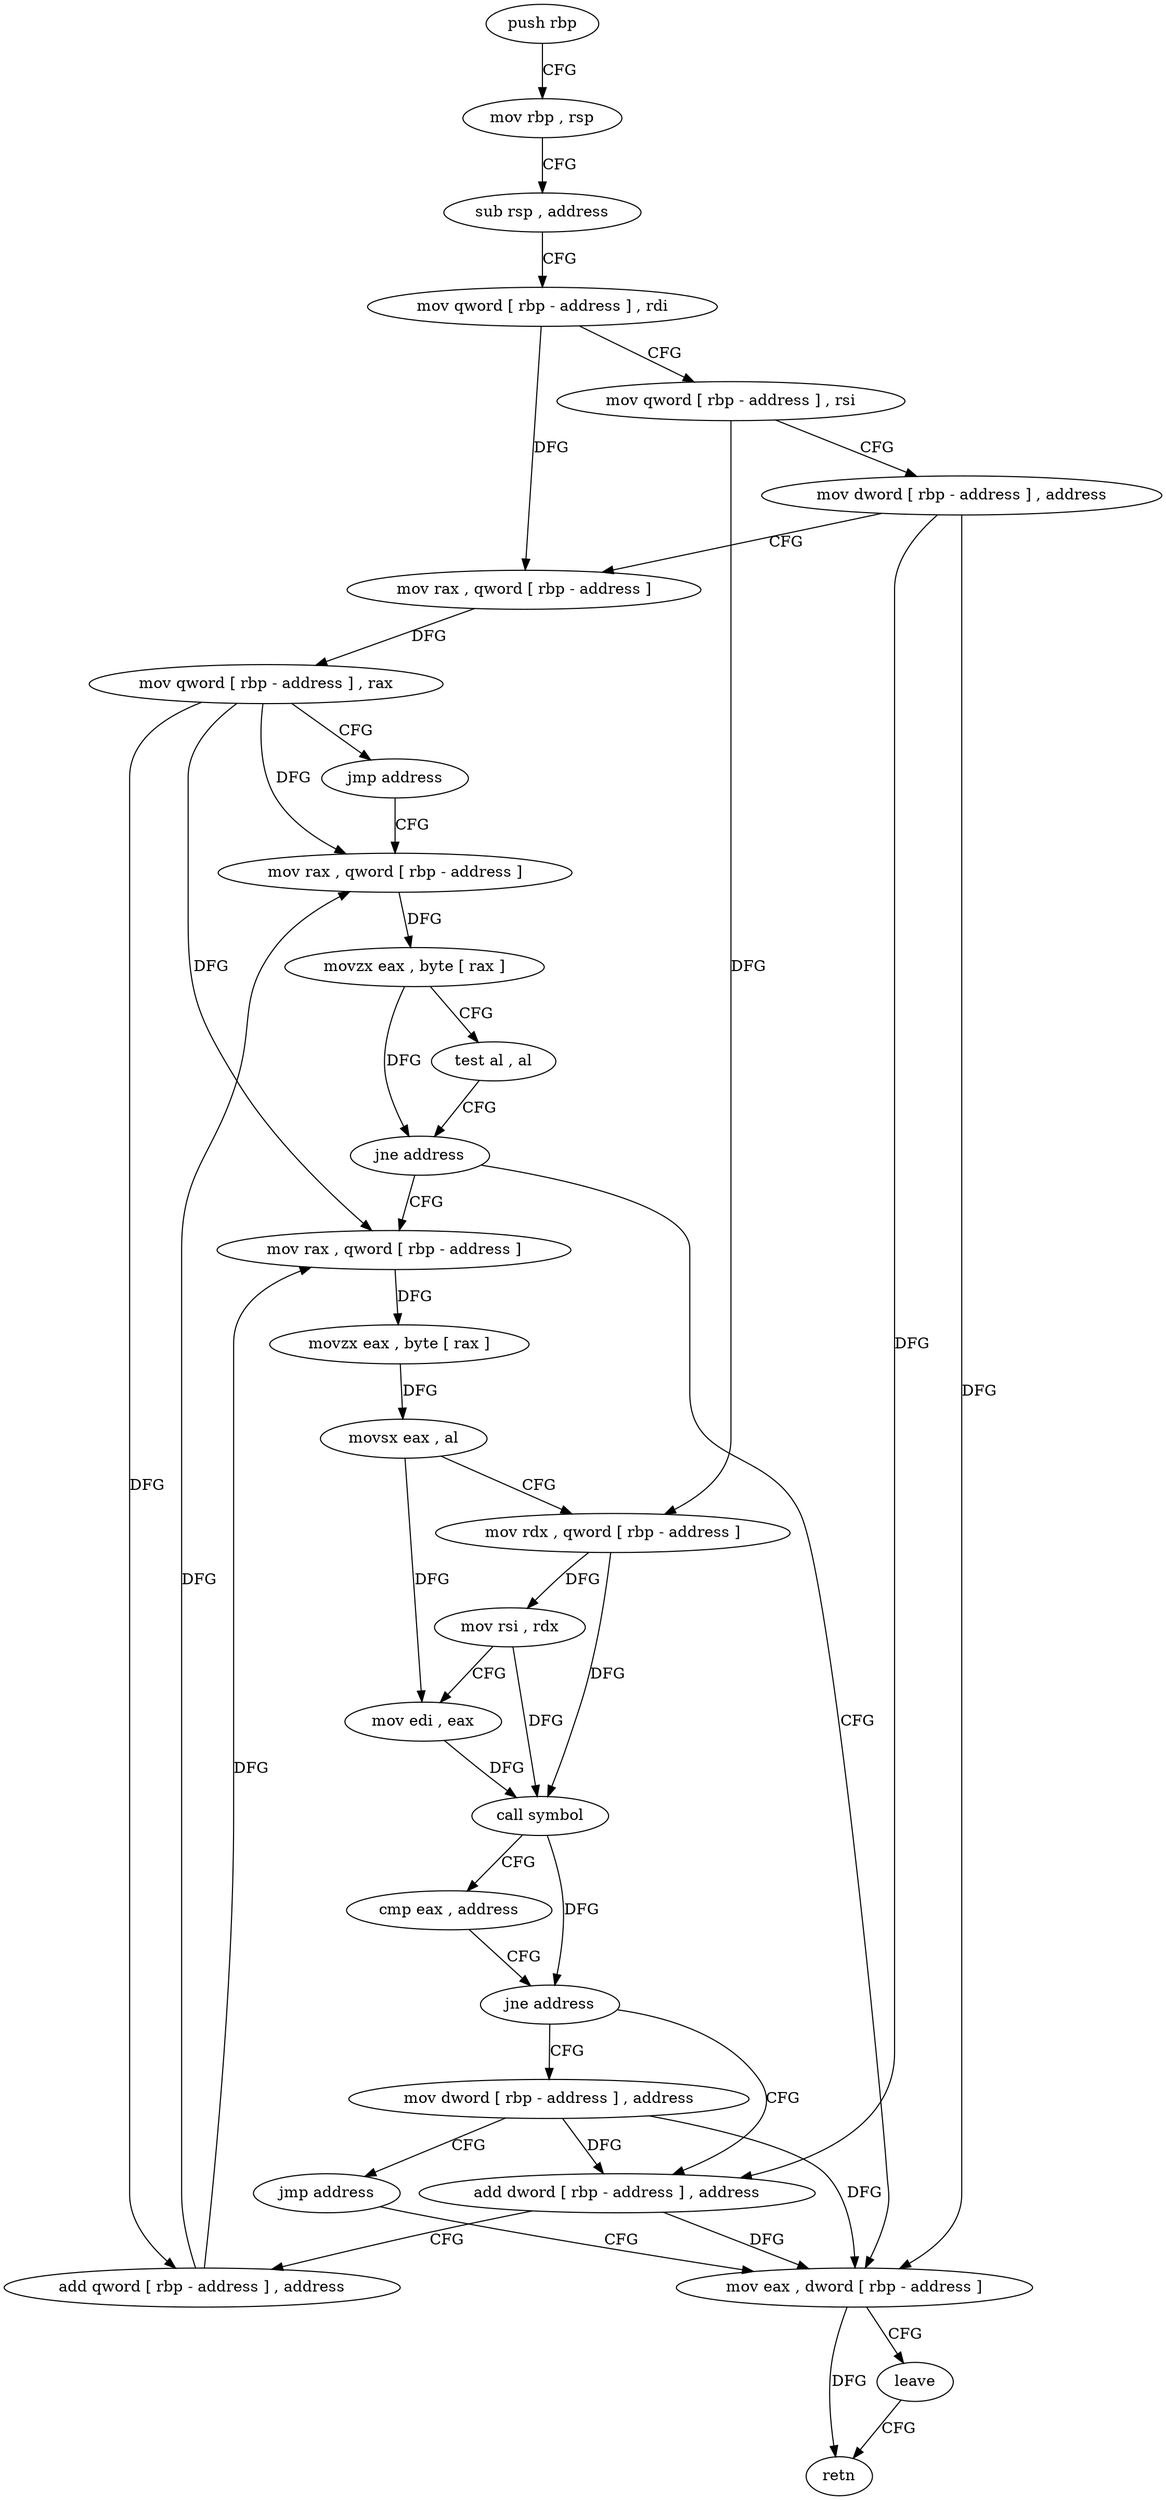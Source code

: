 digraph "func" {
"187571" [label = "push rbp" ]
"187572" [label = "mov rbp , rsp" ]
"187575" [label = "sub rsp , address" ]
"187579" [label = "mov qword [ rbp - address ] , rdi" ]
"187583" [label = "mov qword [ rbp - address ] , rsi" ]
"187587" [label = "mov dword [ rbp - address ] , address" ]
"187594" [label = "mov rax , qword [ rbp - address ]" ]
"187598" [label = "mov qword [ rbp - address ] , rax" ]
"187602" [label = "jmp address" ]
"187651" [label = "mov rax , qword [ rbp - address ]" ]
"187655" [label = "movzx eax , byte [ rax ]" ]
"187658" [label = "test al , al" ]
"187660" [label = "jne address" ]
"187604" [label = "mov rax , qword [ rbp - address ]" ]
"187662" [label = "mov eax , dword [ rbp - address ]" ]
"187608" [label = "movzx eax , byte [ rax ]" ]
"187611" [label = "movsx eax , al" ]
"187614" [label = "mov rdx , qword [ rbp - address ]" ]
"187618" [label = "mov rsi , rdx" ]
"187621" [label = "mov edi , eax" ]
"187623" [label = "call symbol" ]
"187628" [label = "cmp eax , address" ]
"187631" [label = "jne address" ]
"187642" [label = "add dword [ rbp - address ] , address" ]
"187633" [label = "mov dword [ rbp - address ] , address" ]
"187665" [label = "leave" ]
"187666" [label = "retn" ]
"187646" [label = "add qword [ rbp - address ] , address" ]
"187640" [label = "jmp address" ]
"187571" -> "187572" [ label = "CFG" ]
"187572" -> "187575" [ label = "CFG" ]
"187575" -> "187579" [ label = "CFG" ]
"187579" -> "187583" [ label = "CFG" ]
"187579" -> "187594" [ label = "DFG" ]
"187583" -> "187587" [ label = "CFG" ]
"187583" -> "187614" [ label = "DFG" ]
"187587" -> "187594" [ label = "CFG" ]
"187587" -> "187662" [ label = "DFG" ]
"187587" -> "187642" [ label = "DFG" ]
"187594" -> "187598" [ label = "DFG" ]
"187598" -> "187602" [ label = "CFG" ]
"187598" -> "187651" [ label = "DFG" ]
"187598" -> "187604" [ label = "DFG" ]
"187598" -> "187646" [ label = "DFG" ]
"187602" -> "187651" [ label = "CFG" ]
"187651" -> "187655" [ label = "DFG" ]
"187655" -> "187658" [ label = "CFG" ]
"187655" -> "187660" [ label = "DFG" ]
"187658" -> "187660" [ label = "CFG" ]
"187660" -> "187604" [ label = "CFG" ]
"187660" -> "187662" [ label = "CFG" ]
"187604" -> "187608" [ label = "DFG" ]
"187662" -> "187665" [ label = "CFG" ]
"187662" -> "187666" [ label = "DFG" ]
"187608" -> "187611" [ label = "DFG" ]
"187611" -> "187614" [ label = "CFG" ]
"187611" -> "187621" [ label = "DFG" ]
"187614" -> "187618" [ label = "DFG" ]
"187614" -> "187623" [ label = "DFG" ]
"187618" -> "187621" [ label = "CFG" ]
"187618" -> "187623" [ label = "DFG" ]
"187621" -> "187623" [ label = "DFG" ]
"187623" -> "187628" [ label = "CFG" ]
"187623" -> "187631" [ label = "DFG" ]
"187628" -> "187631" [ label = "CFG" ]
"187631" -> "187642" [ label = "CFG" ]
"187631" -> "187633" [ label = "CFG" ]
"187642" -> "187646" [ label = "CFG" ]
"187642" -> "187662" [ label = "DFG" ]
"187633" -> "187640" [ label = "CFG" ]
"187633" -> "187662" [ label = "DFG" ]
"187633" -> "187642" [ label = "DFG" ]
"187665" -> "187666" [ label = "CFG" ]
"187646" -> "187651" [ label = "DFG" ]
"187646" -> "187604" [ label = "DFG" ]
"187640" -> "187662" [ label = "CFG" ]
}
